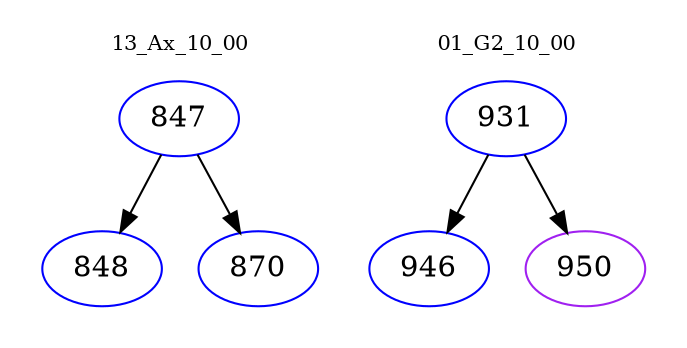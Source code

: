 digraph{
subgraph cluster_0 {
color = white
label = "13_Ax_10_00";
fontsize=10;
T0_847 [label="847", color="blue"]
T0_847 -> T0_848 [color="black"]
T0_848 [label="848", color="blue"]
T0_847 -> T0_870 [color="black"]
T0_870 [label="870", color="blue"]
}
subgraph cluster_1 {
color = white
label = "01_G2_10_00";
fontsize=10;
T1_931 [label="931", color="blue"]
T1_931 -> T1_946 [color="black"]
T1_946 [label="946", color="blue"]
T1_931 -> T1_950 [color="black"]
T1_950 [label="950", color="purple"]
}
}
